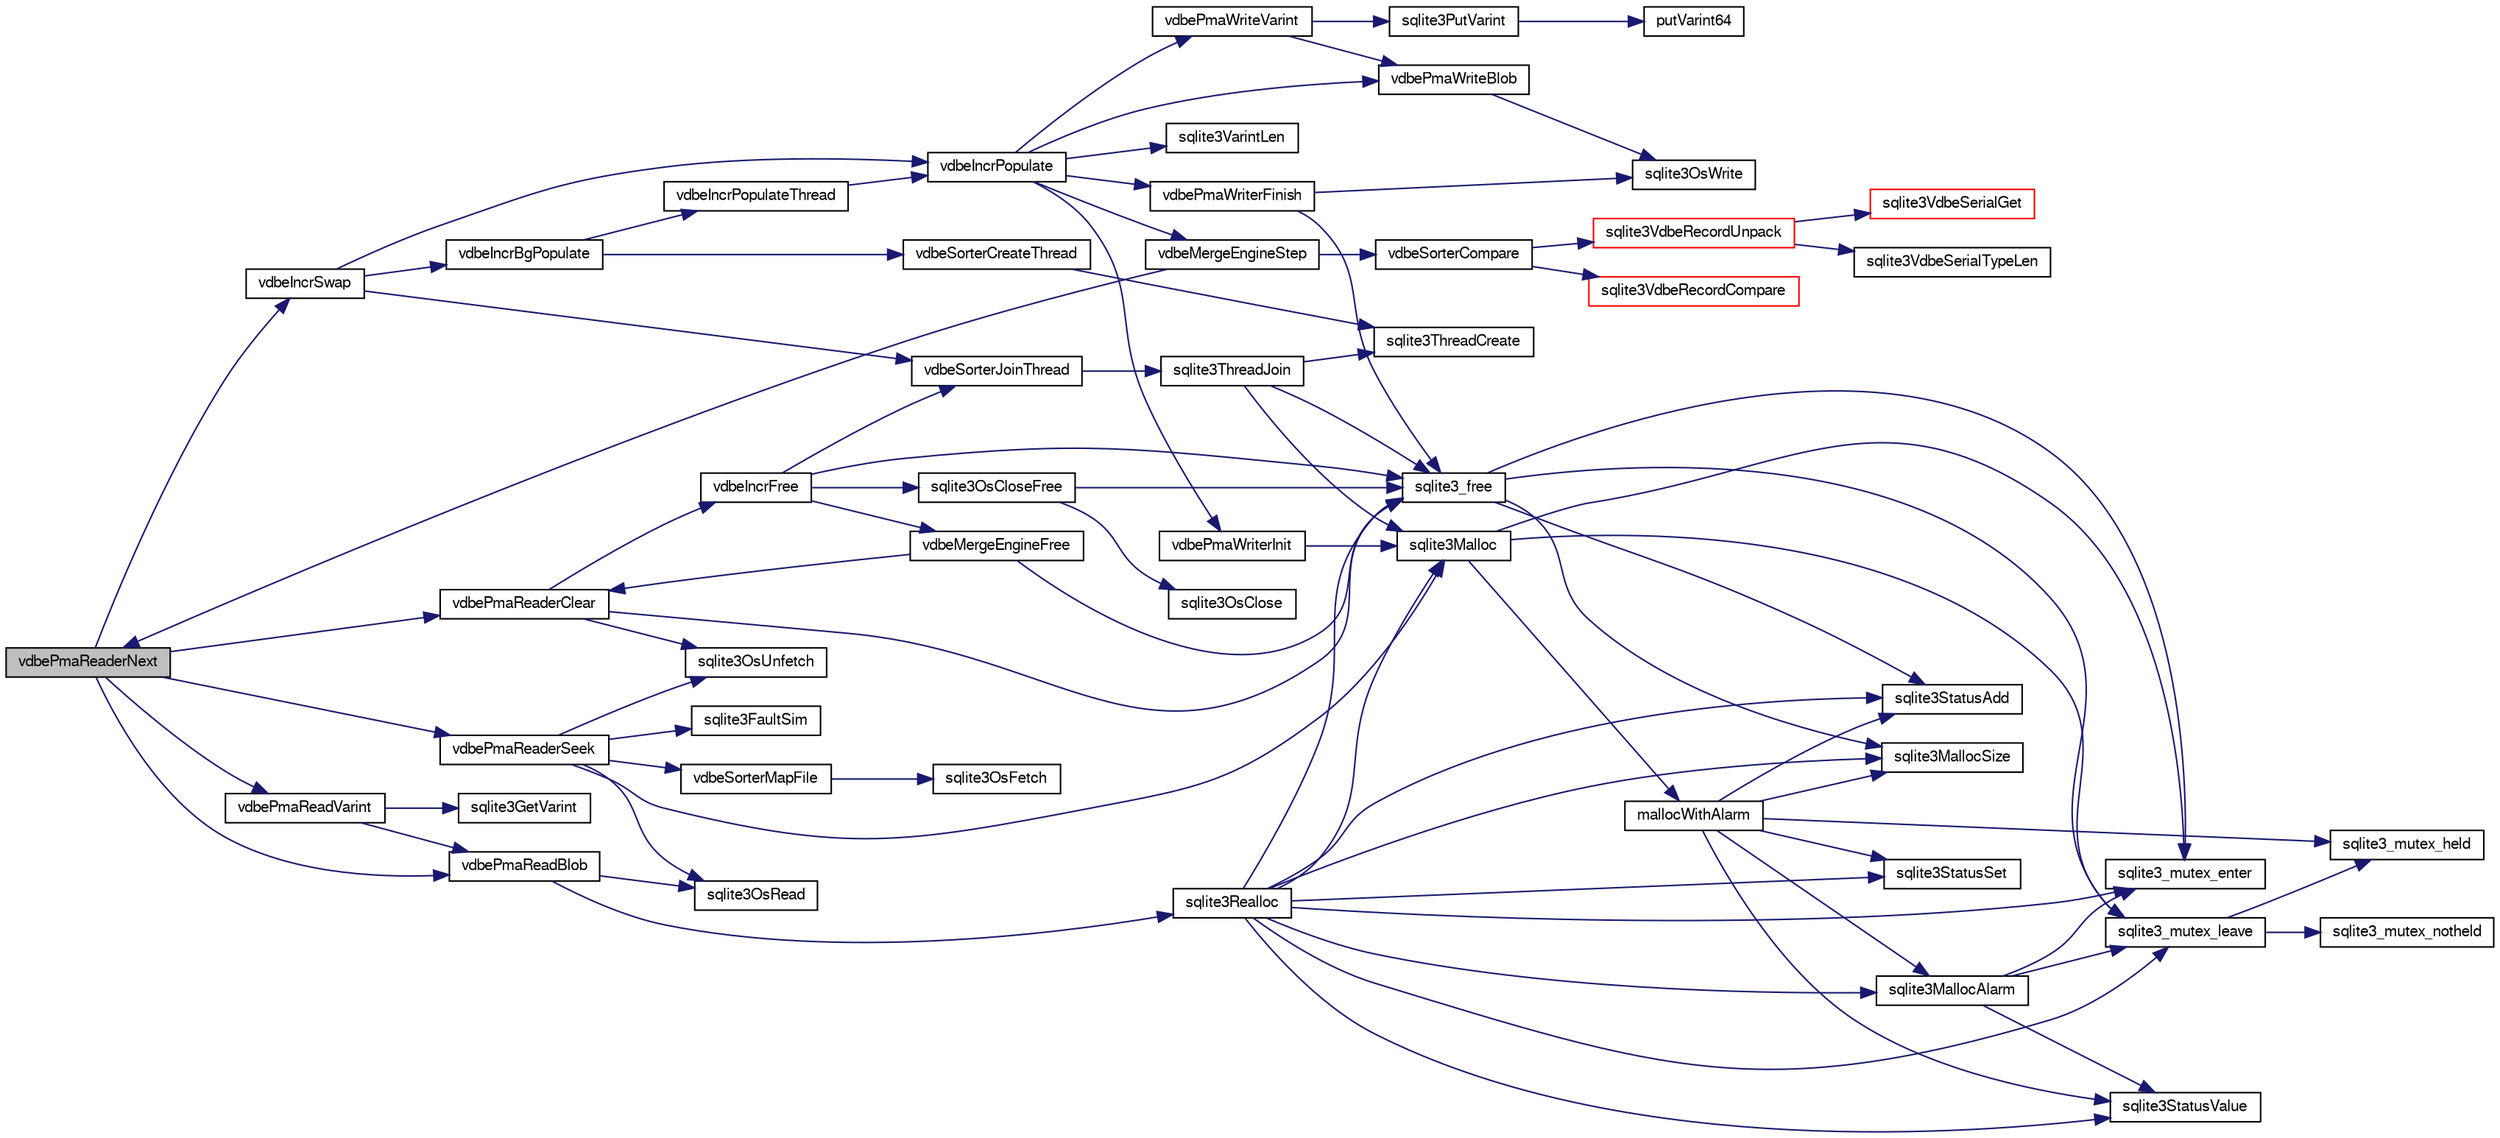 digraph "vdbePmaReaderNext"
{
  edge [fontname="FreeSans",fontsize="10",labelfontname="FreeSans",labelfontsize="10"];
  node [fontname="FreeSans",fontsize="10",shape=record];
  rankdir="LR";
  Node873042 [label="vdbePmaReaderNext",height=0.2,width=0.4,color="black", fillcolor="grey75", style="filled", fontcolor="black"];
  Node873042 -> Node873043 [color="midnightblue",fontsize="10",style="solid",fontname="FreeSans"];
  Node873043 [label="vdbeIncrSwap",height=0.2,width=0.4,color="black", fillcolor="white", style="filled",URL="$sqlite3_8c.html#a8f7f6718c318c3268d28964e2b983225"];
  Node873043 -> Node873044 [color="midnightblue",fontsize="10",style="solid",fontname="FreeSans"];
  Node873044 [label="vdbeSorterJoinThread",height=0.2,width=0.4,color="black", fillcolor="white", style="filled",URL="$sqlite3_8c.html#a4e60b28b8975e8e1e4fa2059c12561f0"];
  Node873044 -> Node873045 [color="midnightblue",fontsize="10",style="solid",fontname="FreeSans"];
  Node873045 [label="sqlite3ThreadJoin",height=0.2,width=0.4,color="black", fillcolor="white", style="filled",URL="$sqlite3_8c.html#a5d675a90f2ab38ee6ca70a0a6345e225"];
  Node873045 -> Node873046 [color="midnightblue",fontsize="10",style="solid",fontname="FreeSans"];
  Node873046 [label="sqlite3_free",height=0.2,width=0.4,color="black", fillcolor="white", style="filled",URL="$sqlite3_8c.html#a6552349e36a8a691af5487999ab09519"];
  Node873046 -> Node873047 [color="midnightblue",fontsize="10",style="solid",fontname="FreeSans"];
  Node873047 [label="sqlite3_mutex_enter",height=0.2,width=0.4,color="black", fillcolor="white", style="filled",URL="$sqlite3_8c.html#a1c12cde690bd89f104de5cbad12a6bf5"];
  Node873046 -> Node873048 [color="midnightblue",fontsize="10",style="solid",fontname="FreeSans"];
  Node873048 [label="sqlite3StatusAdd",height=0.2,width=0.4,color="black", fillcolor="white", style="filled",URL="$sqlite3_8c.html#afa029f93586aeab4cc85360905dae9cd"];
  Node873046 -> Node873049 [color="midnightblue",fontsize="10",style="solid",fontname="FreeSans"];
  Node873049 [label="sqlite3MallocSize",height=0.2,width=0.4,color="black", fillcolor="white", style="filled",URL="$sqlite3_8c.html#acf5d2a5f35270bafb050bd2def576955"];
  Node873046 -> Node873050 [color="midnightblue",fontsize="10",style="solid",fontname="FreeSans"];
  Node873050 [label="sqlite3_mutex_leave",height=0.2,width=0.4,color="black", fillcolor="white", style="filled",URL="$sqlite3_8c.html#a5838d235601dbd3c1fa993555c6bcc93"];
  Node873050 -> Node873051 [color="midnightblue",fontsize="10",style="solid",fontname="FreeSans"];
  Node873051 [label="sqlite3_mutex_held",height=0.2,width=0.4,color="black", fillcolor="white", style="filled",URL="$sqlite3_8c.html#acf77da68932b6bc163c5e68547ecc3e7"];
  Node873050 -> Node873052 [color="midnightblue",fontsize="10",style="solid",fontname="FreeSans"];
  Node873052 [label="sqlite3_mutex_notheld",height=0.2,width=0.4,color="black", fillcolor="white", style="filled",URL="$sqlite3_8c.html#a83967c837c1c000d3b5adcfaa688f5dc"];
  Node873045 -> Node873053 [color="midnightblue",fontsize="10",style="solid",fontname="FreeSans"];
  Node873053 [label="sqlite3ThreadCreate",height=0.2,width=0.4,color="black", fillcolor="white", style="filled",URL="$sqlite3_8c.html#a7dcba51ea870cc37833e5b2a5a157bef"];
  Node873045 -> Node873054 [color="midnightblue",fontsize="10",style="solid",fontname="FreeSans"];
  Node873054 [label="sqlite3Malloc",height=0.2,width=0.4,color="black", fillcolor="white", style="filled",URL="$sqlite3_8c.html#a361a2eaa846b1885f123abe46f5d8b2b"];
  Node873054 -> Node873047 [color="midnightblue",fontsize="10",style="solid",fontname="FreeSans"];
  Node873054 -> Node873055 [color="midnightblue",fontsize="10",style="solid",fontname="FreeSans"];
  Node873055 [label="mallocWithAlarm",height=0.2,width=0.4,color="black", fillcolor="white", style="filled",URL="$sqlite3_8c.html#ab070d5cf8e48ec8a6a43cf025d48598b"];
  Node873055 -> Node873051 [color="midnightblue",fontsize="10",style="solid",fontname="FreeSans"];
  Node873055 -> Node873056 [color="midnightblue",fontsize="10",style="solid",fontname="FreeSans"];
  Node873056 [label="sqlite3StatusSet",height=0.2,width=0.4,color="black", fillcolor="white", style="filled",URL="$sqlite3_8c.html#afec7586c01fcb5ea17dc9d7725a589d9"];
  Node873055 -> Node873057 [color="midnightblue",fontsize="10",style="solid",fontname="FreeSans"];
  Node873057 [label="sqlite3StatusValue",height=0.2,width=0.4,color="black", fillcolor="white", style="filled",URL="$sqlite3_8c.html#a30b8ac296c6e200c1fa57708d52c6ef6"];
  Node873055 -> Node873058 [color="midnightblue",fontsize="10",style="solid",fontname="FreeSans"];
  Node873058 [label="sqlite3MallocAlarm",height=0.2,width=0.4,color="black", fillcolor="white", style="filled",URL="$sqlite3_8c.html#ada66988e8471d1198f3219c062377508"];
  Node873058 -> Node873057 [color="midnightblue",fontsize="10",style="solid",fontname="FreeSans"];
  Node873058 -> Node873050 [color="midnightblue",fontsize="10",style="solid",fontname="FreeSans"];
  Node873058 -> Node873047 [color="midnightblue",fontsize="10",style="solid",fontname="FreeSans"];
  Node873055 -> Node873049 [color="midnightblue",fontsize="10",style="solid",fontname="FreeSans"];
  Node873055 -> Node873048 [color="midnightblue",fontsize="10",style="solid",fontname="FreeSans"];
  Node873054 -> Node873050 [color="midnightblue",fontsize="10",style="solid",fontname="FreeSans"];
  Node873043 -> Node873059 [color="midnightblue",fontsize="10",style="solid",fontname="FreeSans"];
  Node873059 [label="vdbeIncrBgPopulate",height=0.2,width=0.4,color="black", fillcolor="white", style="filled",URL="$sqlite3_8c.html#ac7fcc18f338b99f560b8ce2ad5ced444"];
  Node873059 -> Node873060 [color="midnightblue",fontsize="10",style="solid",fontname="FreeSans"];
  Node873060 [label="vdbeSorterCreateThread",height=0.2,width=0.4,color="black", fillcolor="white", style="filled",URL="$sqlite3_8c.html#a720f35765c34e9002b126082c44271bb"];
  Node873060 -> Node873053 [color="midnightblue",fontsize="10",style="solid",fontname="FreeSans"];
  Node873059 -> Node873061 [color="midnightblue",fontsize="10",style="solid",fontname="FreeSans"];
  Node873061 [label="vdbeIncrPopulateThread",height=0.2,width=0.4,color="black", fillcolor="white", style="filled",URL="$sqlite3_8c.html#ae7c977e9bc712052464f45c67e95847b"];
  Node873061 -> Node873062 [color="midnightblue",fontsize="10",style="solid",fontname="FreeSans"];
  Node873062 [label="vdbeIncrPopulate",height=0.2,width=0.4,color="black", fillcolor="white", style="filled",URL="$sqlite3_8c.html#a157a9f79260999f8f5f336d246f7b1bd"];
  Node873062 -> Node873063 [color="midnightblue",fontsize="10",style="solid",fontname="FreeSans"];
  Node873063 [label="vdbePmaWriterInit",height=0.2,width=0.4,color="black", fillcolor="white", style="filled",URL="$sqlite3_8c.html#add2341e0ef2818676d3e8e2245c26444"];
  Node873063 -> Node873054 [color="midnightblue",fontsize="10",style="solid",fontname="FreeSans"];
  Node873062 -> Node873064 [color="midnightblue",fontsize="10",style="solid",fontname="FreeSans"];
  Node873064 [label="sqlite3VarintLen",height=0.2,width=0.4,color="black", fillcolor="white", style="filled",URL="$sqlite3_8c.html#a7ef2f973d52f5d21b856d4bed6bb1fec"];
  Node873062 -> Node873065 [color="midnightblue",fontsize="10",style="solid",fontname="FreeSans"];
  Node873065 [label="vdbePmaWriteVarint",height=0.2,width=0.4,color="black", fillcolor="white", style="filled",URL="$sqlite3_8c.html#aad57491b31c37e673a40a35d7129777b"];
  Node873065 -> Node873066 [color="midnightblue",fontsize="10",style="solid",fontname="FreeSans"];
  Node873066 [label="sqlite3PutVarint",height=0.2,width=0.4,color="black", fillcolor="white", style="filled",URL="$sqlite3_8c.html#a89360605369969b4b3d6a9067c648d14"];
  Node873066 -> Node873067 [color="midnightblue",fontsize="10",style="solid",fontname="FreeSans"];
  Node873067 [label="putVarint64",height=0.2,width=0.4,color="black", fillcolor="white", style="filled",URL="$sqlite3_8c.html#a96ae471c96f39c74e9eb9f56781634e0"];
  Node873065 -> Node873068 [color="midnightblue",fontsize="10",style="solid",fontname="FreeSans"];
  Node873068 [label="vdbePmaWriteBlob",height=0.2,width=0.4,color="black", fillcolor="white", style="filled",URL="$sqlite3_8c.html#ab86066e4f912cd54aac5cbdb550c6e73"];
  Node873068 -> Node873069 [color="midnightblue",fontsize="10",style="solid",fontname="FreeSans"];
  Node873069 [label="sqlite3OsWrite",height=0.2,width=0.4,color="black", fillcolor="white", style="filled",URL="$sqlite3_8c.html#a1eea7ec327af84c05b4dd4cc075a537f"];
  Node873062 -> Node873068 [color="midnightblue",fontsize="10",style="solid",fontname="FreeSans"];
  Node873062 -> Node873070 [color="midnightblue",fontsize="10",style="solid",fontname="FreeSans"];
  Node873070 [label="vdbeMergeEngineStep",height=0.2,width=0.4,color="black", fillcolor="white", style="filled",URL="$sqlite3_8c.html#a36af2b5bd30bb2d097a185ce7b349aed"];
  Node873070 -> Node873042 [color="midnightblue",fontsize="10",style="solid",fontname="FreeSans"];
  Node873070 -> Node873071 [color="midnightblue",fontsize="10",style="solid",fontname="FreeSans"];
  Node873071 [label="vdbeSorterCompare",height=0.2,width=0.4,color="black", fillcolor="white", style="filled",URL="$sqlite3_8c.html#a26a68c900e02f2594095fbb9847bcfcb"];
  Node873071 -> Node873072 [color="midnightblue",fontsize="10",style="solid",fontname="FreeSans"];
  Node873072 [label="sqlite3VdbeRecordUnpack",height=0.2,width=0.4,color="red", fillcolor="white", style="filled",URL="$sqlite3_8c.html#a33dc4e6ab8c683f8c42b357da66328a0"];
  Node873072 -> Node873073 [color="midnightblue",fontsize="10",style="solid",fontname="FreeSans"];
  Node873073 [label="sqlite3VdbeSerialGet",height=0.2,width=0.4,color="red", fillcolor="white", style="filled",URL="$sqlite3_8c.html#a5b5cd74212a43cf693266f0b9badc469"];
  Node873072 -> Node873076 [color="midnightblue",fontsize="10",style="solid",fontname="FreeSans"];
  Node873076 [label="sqlite3VdbeSerialTypeLen",height=0.2,width=0.4,color="black", fillcolor="white", style="filled",URL="$sqlite3_8c.html#ab84b4c97560363d01a6044a954c7d4f4"];
  Node873071 -> Node873346 [color="midnightblue",fontsize="10",style="solid",fontname="FreeSans"];
  Node873346 [label="sqlite3VdbeRecordCompare",height=0.2,width=0.4,color="red", fillcolor="white", style="filled",URL="$sqlite3_8c.html#a58c98706c7f8dd49c401c05bfe4932da"];
  Node873062 -> Node873349 [color="midnightblue",fontsize="10",style="solid",fontname="FreeSans"];
  Node873349 [label="vdbePmaWriterFinish",height=0.2,width=0.4,color="black", fillcolor="white", style="filled",URL="$sqlite3_8c.html#ad505e23bce1b9c21dedf010601199641"];
  Node873349 -> Node873069 [color="midnightblue",fontsize="10",style="solid",fontname="FreeSans"];
  Node873349 -> Node873046 [color="midnightblue",fontsize="10",style="solid",fontname="FreeSans"];
  Node873043 -> Node873062 [color="midnightblue",fontsize="10",style="solid",fontname="FreeSans"];
  Node873042 -> Node873350 [color="midnightblue",fontsize="10",style="solid",fontname="FreeSans"];
  Node873350 [label="vdbePmaReaderSeek",height=0.2,width=0.4,color="black", fillcolor="white", style="filled",URL="$sqlite3_8c.html#a2a5cefd3f6bc43af80ad2be35b2528d7"];
  Node873350 -> Node873351 [color="midnightblue",fontsize="10",style="solid",fontname="FreeSans"];
  Node873351 [label="sqlite3FaultSim",height=0.2,width=0.4,color="black", fillcolor="white", style="filled",URL="$sqlite3_8c.html#a609068924de458ce924b87b332d8d67b"];
  Node873350 -> Node873352 [color="midnightblue",fontsize="10",style="solid",fontname="FreeSans"];
  Node873352 [label="sqlite3OsUnfetch",height=0.2,width=0.4,color="black", fillcolor="white", style="filled",URL="$sqlite3_8c.html#abc0da72cb8b8989cf8708b572fe5fef4"];
  Node873350 -> Node873353 [color="midnightblue",fontsize="10",style="solid",fontname="FreeSans"];
  Node873353 [label="vdbeSorterMapFile",height=0.2,width=0.4,color="black", fillcolor="white", style="filled",URL="$sqlite3_8c.html#a610ddce0887ef6fbde17a840a1cb31bc"];
  Node873353 -> Node873354 [color="midnightblue",fontsize="10",style="solid",fontname="FreeSans"];
  Node873354 [label="sqlite3OsFetch",height=0.2,width=0.4,color="black", fillcolor="white", style="filled",URL="$sqlite3_8c.html#ab5b9137b375d5d8a8c216a644056cba7"];
  Node873350 -> Node873054 [color="midnightblue",fontsize="10",style="solid",fontname="FreeSans"];
  Node873350 -> Node873355 [color="midnightblue",fontsize="10",style="solid",fontname="FreeSans"];
  Node873355 [label="sqlite3OsRead",height=0.2,width=0.4,color="black", fillcolor="white", style="filled",URL="$sqlite3_8c.html#a98ef6b5ed82299d2efc0b5f9e41c877d"];
  Node873042 -> Node873356 [color="midnightblue",fontsize="10",style="solid",fontname="FreeSans"];
  Node873356 [label="vdbePmaReaderClear",height=0.2,width=0.4,color="black", fillcolor="white", style="filled",URL="$sqlite3_8c.html#ae4ef2e668d3028e75343e65046d42a2d"];
  Node873356 -> Node873046 [color="midnightblue",fontsize="10",style="solid",fontname="FreeSans"];
  Node873356 -> Node873352 [color="midnightblue",fontsize="10",style="solid",fontname="FreeSans"];
  Node873356 -> Node873357 [color="midnightblue",fontsize="10",style="solid",fontname="FreeSans"];
  Node873357 [label="vdbeIncrFree",height=0.2,width=0.4,color="black", fillcolor="white", style="filled",URL="$sqlite3_8c.html#a2cf58de324cfc3b315c058575986bbee"];
  Node873357 -> Node873044 [color="midnightblue",fontsize="10",style="solid",fontname="FreeSans"];
  Node873357 -> Node873358 [color="midnightblue",fontsize="10",style="solid",fontname="FreeSans"];
  Node873358 [label="sqlite3OsCloseFree",height=0.2,width=0.4,color="black", fillcolor="white", style="filled",URL="$sqlite3_8c.html#a55e2ac414d354ed16d51e9fb500e21df"];
  Node873358 -> Node873359 [color="midnightblue",fontsize="10",style="solid",fontname="FreeSans"];
  Node873359 [label="sqlite3OsClose",height=0.2,width=0.4,color="black", fillcolor="white", style="filled",URL="$sqlite3_8c.html#aa5f0aeb27273a57c0523deaf48997533"];
  Node873358 -> Node873046 [color="midnightblue",fontsize="10",style="solid",fontname="FreeSans"];
  Node873357 -> Node873360 [color="midnightblue",fontsize="10",style="solid",fontname="FreeSans"];
  Node873360 [label="vdbeMergeEngineFree",height=0.2,width=0.4,color="black", fillcolor="white", style="filled",URL="$sqlite3_8c.html#a6cb59e7106205b62881f202786177310"];
  Node873360 -> Node873356 [color="midnightblue",fontsize="10",style="solid",fontname="FreeSans"];
  Node873360 -> Node873046 [color="midnightblue",fontsize="10",style="solid",fontname="FreeSans"];
  Node873357 -> Node873046 [color="midnightblue",fontsize="10",style="solid",fontname="FreeSans"];
  Node873042 -> Node873361 [color="midnightblue",fontsize="10",style="solid",fontname="FreeSans"];
  Node873361 [label="vdbePmaReadVarint",height=0.2,width=0.4,color="black", fillcolor="white", style="filled",URL="$sqlite3_8c.html#a230651a7f4509d1a0e6059c8cd9cca12"];
  Node873361 -> Node873362 [color="midnightblue",fontsize="10",style="solid",fontname="FreeSans"];
  Node873362 [label="sqlite3GetVarint",height=0.2,width=0.4,color="black", fillcolor="white", style="filled",URL="$sqlite3_8c.html#aaac8f2be1601dacf4195ac5d92380533"];
  Node873361 -> Node873363 [color="midnightblue",fontsize="10",style="solid",fontname="FreeSans"];
  Node873363 [label="vdbePmaReadBlob",height=0.2,width=0.4,color="black", fillcolor="white", style="filled",URL="$sqlite3_8c.html#a304cb013c04dad8db7d758f6ed5cd3f5"];
  Node873363 -> Node873355 [color="midnightblue",fontsize="10",style="solid",fontname="FreeSans"];
  Node873363 -> Node873129 [color="midnightblue",fontsize="10",style="solid",fontname="FreeSans"];
  Node873129 [label="sqlite3Realloc",height=0.2,width=0.4,color="black", fillcolor="white", style="filled",URL="$sqlite3_8c.html#ad53aefdfc088f622e23ffe838201fe22"];
  Node873129 -> Node873054 [color="midnightblue",fontsize="10",style="solid",fontname="FreeSans"];
  Node873129 -> Node873046 [color="midnightblue",fontsize="10",style="solid",fontname="FreeSans"];
  Node873129 -> Node873049 [color="midnightblue",fontsize="10",style="solid",fontname="FreeSans"];
  Node873129 -> Node873047 [color="midnightblue",fontsize="10",style="solid",fontname="FreeSans"];
  Node873129 -> Node873056 [color="midnightblue",fontsize="10",style="solid",fontname="FreeSans"];
  Node873129 -> Node873057 [color="midnightblue",fontsize="10",style="solid",fontname="FreeSans"];
  Node873129 -> Node873058 [color="midnightblue",fontsize="10",style="solid",fontname="FreeSans"];
  Node873129 -> Node873048 [color="midnightblue",fontsize="10",style="solid",fontname="FreeSans"];
  Node873129 -> Node873050 [color="midnightblue",fontsize="10",style="solid",fontname="FreeSans"];
  Node873042 -> Node873363 [color="midnightblue",fontsize="10",style="solid",fontname="FreeSans"];
}

